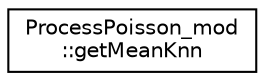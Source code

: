 digraph "Graphical Class Hierarchy"
{
 // LATEX_PDF_SIZE
  edge [fontname="Helvetica",fontsize="10",labelfontname="Helvetica",labelfontsize="10"];
  node [fontname="Helvetica",fontsize="10",shape=record];
  rankdir="LR";
  Node0 [label="ProcessPoisson_mod\l::getMeanKnn",height=0.2,width=0.4,color="black", fillcolor="white", style="filled",URL="$interfaceProcessPoisson__mod_1_1getMeanKnn.html",tooltip=" "];
}
